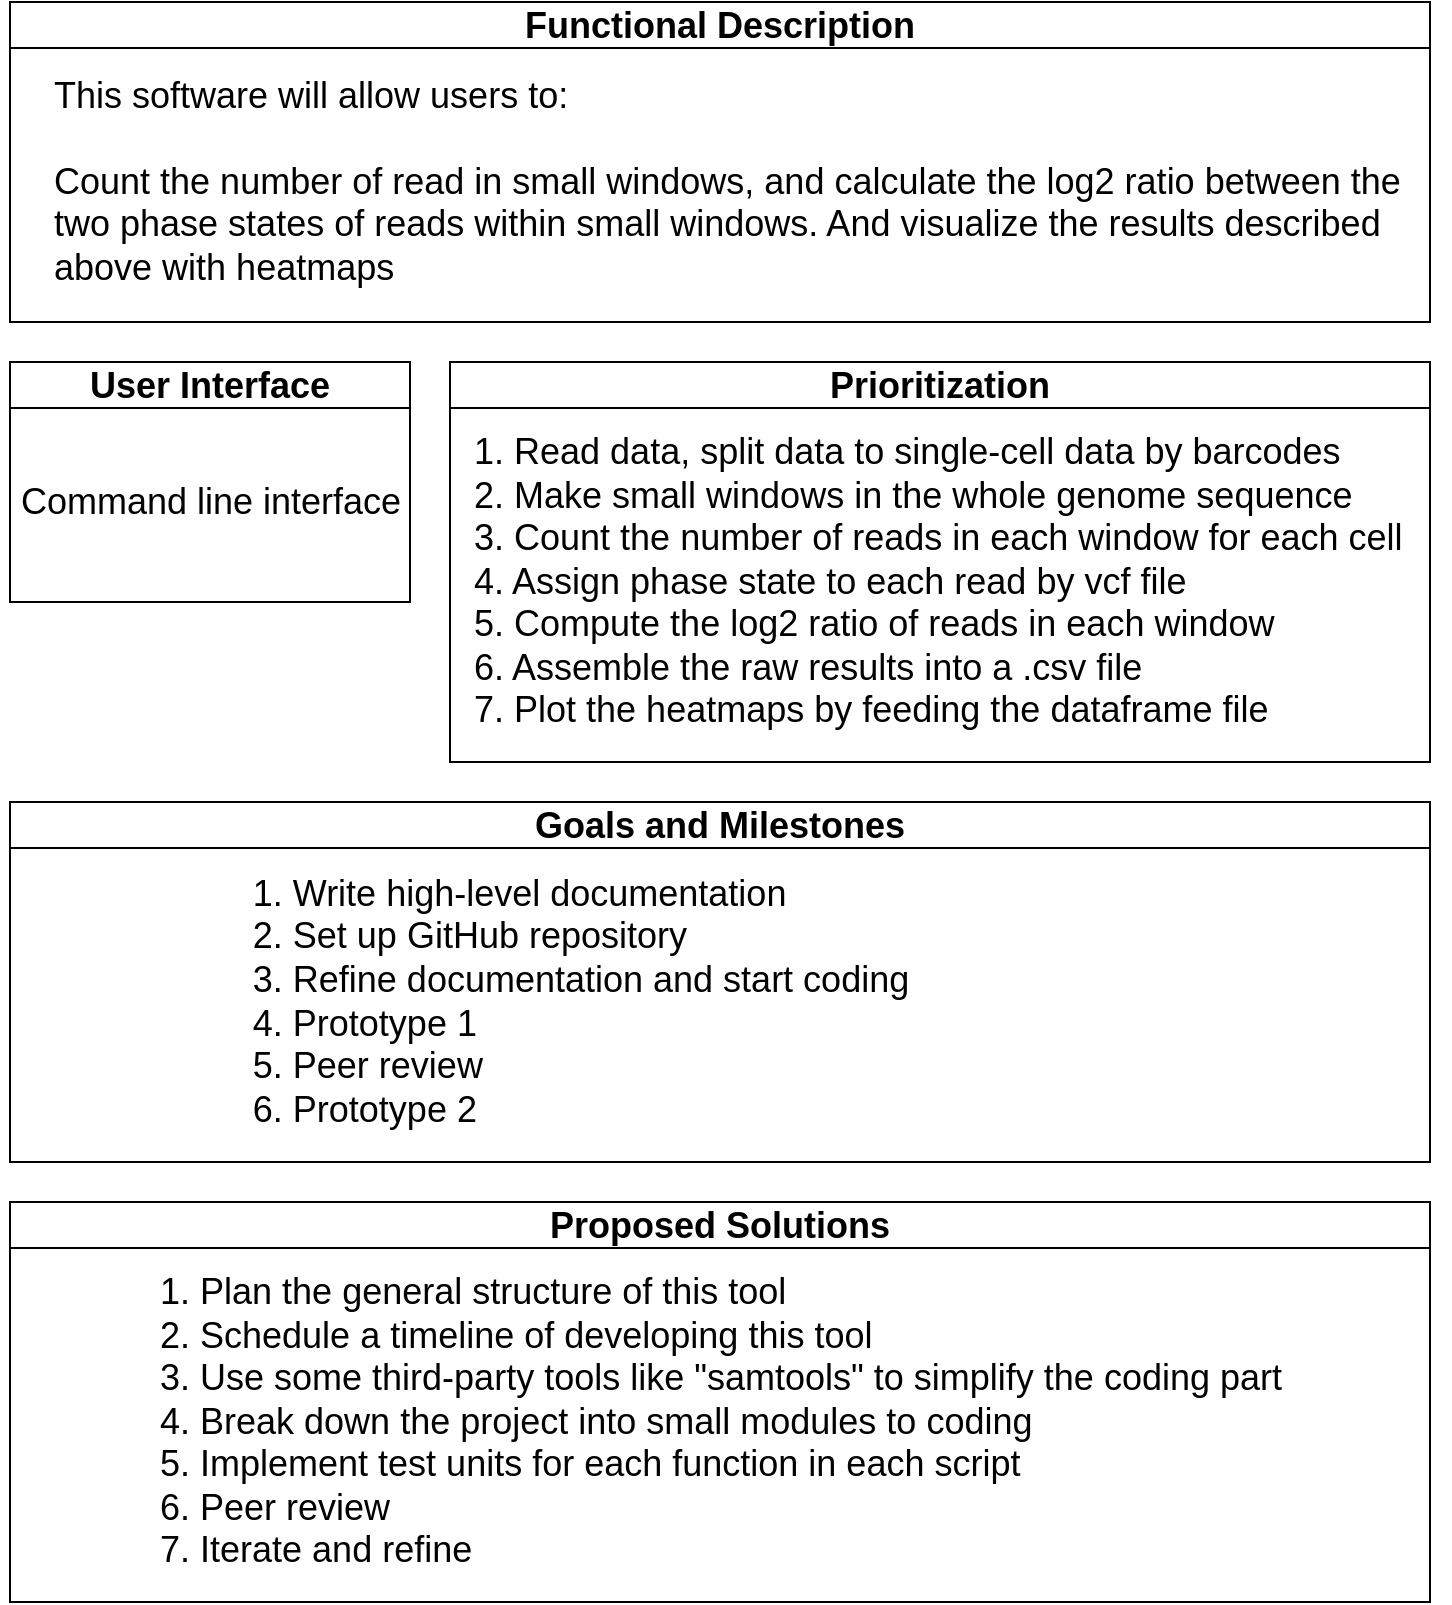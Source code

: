 <mxfile version="20.8.4" type="device"><diagram id="o6GPT8eNa9ScreMHtRU_" name="第 1 页"><mxGraphModel dx="2132" dy="1047" grid="1" gridSize="10" guides="1" tooltips="1" connect="1" arrows="1" fold="1" page="1" pageScale="1" pageWidth="827" pageHeight="1169" math="0" shadow="0"><root><mxCell id="0"/><mxCell id="1" parent="0"/><mxCell id="cE0Nfh1UqxJMJW6yQHhp-1" value="&lt;font style=&quot;font-size: 18px;&quot;&gt;Functional Description&lt;/font&gt;" style="swimlane;whiteSpace=wrap;html=1;" vertex="1" parent="1"><mxGeometry x="-810" y="40" width="710" height="160" as="geometry"/></mxCell><mxCell id="cE0Nfh1UqxJMJW6yQHhp-2" value="&lt;font style=&quot;font-size: 18px;&quot;&gt;This software will allow users to:&lt;br&gt;&lt;br&gt;Count the number of read in small windows, and calculate the log2 ratio between the &lt;br&gt;two phase states of reads within small windows. And visualize the results described&lt;br&gt;above with heatmaps&lt;/font&gt;" style="text;html=1;align=left;verticalAlign=middle;resizable=0;points=[];autosize=1;strokeColor=none;fillColor=none;rotation=0;" vertex="1" parent="cE0Nfh1UqxJMJW6yQHhp-1"><mxGeometry x="20" y="30" width="700" height="120" as="geometry"/></mxCell><mxCell id="cE0Nfh1UqxJMJW6yQHhp-6" value="User Interface" style="swimlane;whiteSpace=wrap;html=1;fontSize=18;" vertex="1" parent="1"><mxGeometry x="-810" y="220" width="200" height="120" as="geometry"/></mxCell><mxCell id="cE0Nfh1UqxJMJW6yQHhp-7" value="Command line interface" style="text;html=1;align=center;verticalAlign=middle;resizable=0;points=[];autosize=1;strokeColor=none;fillColor=none;fontSize=18;" vertex="1" parent="cE0Nfh1UqxJMJW6yQHhp-6"><mxGeometry x="-5" y="50" width="210" height="40" as="geometry"/></mxCell><mxCell id="cE0Nfh1UqxJMJW6yQHhp-8" value="Prioritization" style="swimlane;whiteSpace=wrap;html=1;fontSize=18;" vertex="1" parent="1"><mxGeometry x="-590" y="220" width="490" height="200" as="geometry"/></mxCell><mxCell id="cE0Nfh1UqxJMJW6yQHhp-9" value="1. Read data, split data to single-cell data by barcodes&lt;br&gt;2. Make small windows in the whole genome sequence&lt;br&gt;3. Count the number of reads in each window for each cell&lt;br&gt;&lt;div style=&quot;&quot;&gt;&lt;span style=&quot;background-color: initial;&quot;&gt;4. Assign phase state to each read by vcf file&lt;/span&gt;&lt;/div&gt;5. Compute the log2 ratio of reads in each window&lt;br&gt;6. Assemble the raw results into a .csv file&lt;br&gt;7. Plot the heatmaps by feeding the dataframe file&amp;nbsp;" style="text;html=1;align=left;verticalAlign=middle;resizable=0;points=[];autosize=1;strokeColor=none;fillColor=none;fontSize=18;" vertex="1" parent="cE0Nfh1UqxJMJW6yQHhp-8"><mxGeometry x="10" y="30" width="490" height="160" as="geometry"/></mxCell><mxCell id="cE0Nfh1UqxJMJW6yQHhp-10" value="Goals and Milestones" style="swimlane;whiteSpace=wrap;html=1;fontSize=18;" vertex="1" parent="1"><mxGeometry x="-810" y="440" width="710" height="180" as="geometry"/></mxCell><mxCell id="cE0Nfh1UqxJMJW6yQHhp-11" value="&lt;div style=&quot;text-align: left;&quot;&gt;&lt;span style=&quot;background-color: initial;&quot;&gt;1. Write high-level documentation&lt;/span&gt;&lt;/div&gt;&lt;div style=&quot;text-align: left;&quot;&gt;&lt;span style=&quot;background-color: initial;&quot;&gt;2. Set up GitHub repository&lt;/span&gt;&lt;/div&gt;&lt;div style=&quot;text-align: left;&quot;&gt;&lt;span style=&quot;background-color: initial;&quot;&gt;3. Refine documentation and start coding&lt;/span&gt;&lt;/div&gt;&lt;div style=&quot;text-align: left;&quot;&gt;&lt;span style=&quot;background-color: initial;&quot;&gt;4. Prototype 1&lt;/span&gt;&lt;/div&gt;&lt;div style=&quot;text-align: left;&quot;&gt;&lt;span style=&quot;background-color: initial;&quot;&gt;5. Peer review&lt;/span&gt;&lt;/div&gt;&lt;div style=&quot;text-align: left;&quot;&gt;&lt;span style=&quot;background-color: initial;&quot;&gt;6. Prototype 2&lt;/span&gt;&lt;/div&gt;" style="text;html=1;align=center;verticalAlign=middle;resizable=0;points=[];autosize=1;strokeColor=none;fillColor=none;fontSize=18;" vertex="1" parent="cE0Nfh1UqxJMJW6yQHhp-10"><mxGeometry x="110" y="30" width="350" height="140" as="geometry"/></mxCell><mxCell id="cE0Nfh1UqxJMJW6yQHhp-12" value="Proposed Solutions" style="swimlane;whiteSpace=wrap;html=1;fontSize=18;" vertex="1" parent="1"><mxGeometry x="-810" y="640" width="710" height="200" as="geometry"/></mxCell><mxCell id="cE0Nfh1UqxJMJW6yQHhp-13" value="&lt;div style=&quot;text-align: left;&quot;&gt;&lt;span style=&quot;background-color: initial;&quot;&gt;1. Plan the general structure of this tool&lt;/span&gt;&lt;/div&gt;&lt;div style=&quot;text-align: left;&quot;&gt;&lt;span style=&quot;background-color: initial;&quot;&gt;2. Schedule a timeline of developing this tool&lt;/span&gt;&lt;/div&gt;&lt;div style=&quot;text-align: left;&quot;&gt;&lt;span style=&quot;background-color: initial;&quot;&gt;3. Use some third-party tools like &quot;samtools&quot; to simplify the coding part&lt;/span&gt;&lt;/div&gt;&lt;div style=&quot;text-align: left;&quot;&gt;&lt;span style=&quot;background-color: initial;&quot;&gt;4. Break down the project into small modules to coding&lt;/span&gt;&lt;/div&gt;&lt;div style=&quot;text-align: left;&quot;&gt;&lt;span style=&quot;background-color: initial;&quot;&gt;5. Implement test units for each function in each script&lt;/span&gt;&lt;/div&gt;&lt;div style=&quot;text-align: left;&quot;&gt;&lt;span style=&quot;background-color: initial;&quot;&gt;6. Peer review&lt;/span&gt;&lt;/div&gt;&lt;div style=&quot;text-align: left;&quot;&gt;&lt;span style=&quot;background-color: initial;&quot;&gt;7. Iterate and refine&lt;/span&gt;&lt;/div&gt;" style="text;html=1;align=center;verticalAlign=middle;resizable=0;points=[];autosize=1;strokeColor=none;fillColor=none;fontSize=18;" vertex="1" parent="cE0Nfh1UqxJMJW6yQHhp-12"><mxGeometry x="65" y="30" width="580" height="160" as="geometry"/></mxCell></root></mxGraphModel></diagram></mxfile>
